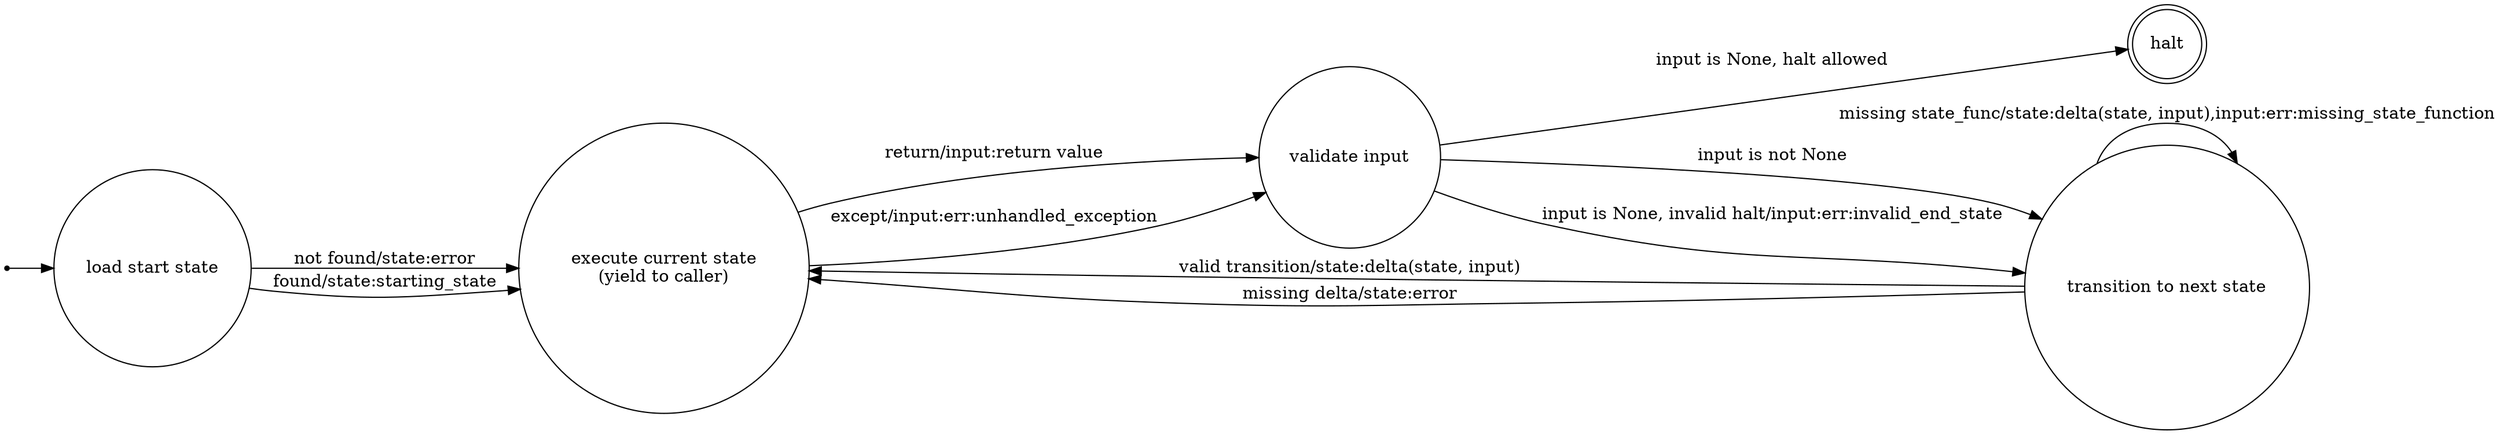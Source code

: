 digraph {
  rankdir=LR;
  node [shape = point ];
  qi;
  node [shape = circle];
  qi -> start;
  start [label="load start state"];
  exec [label="execute current state\n(yield to caller)"];
  transition [label="transition to next state"];
  input [label="validate input"];
  halt [shape=doublecircle];
  start -> exec [label="not found/state:error"];
  start -> exec [label="found/state:starting_state"];
  exec -> input [label="return/input:return value"];
  exec -> input [label="except/input:err:unhandled_exception"];
  input -> halt [label="input is None, halt allowed"];
  input -> transition [label="input is None, invalid halt/input:err:invalid_end_state"];
  input -> transition [label="input is not None"];
  transition -> transition [label="missing state_func/state:delta(state, input),input:err:missing_state_function"];
  transition -> exec [label="valid transition/state:delta(state, input)"];
  transition -> exec [label="missing delta/state:error"];
}
